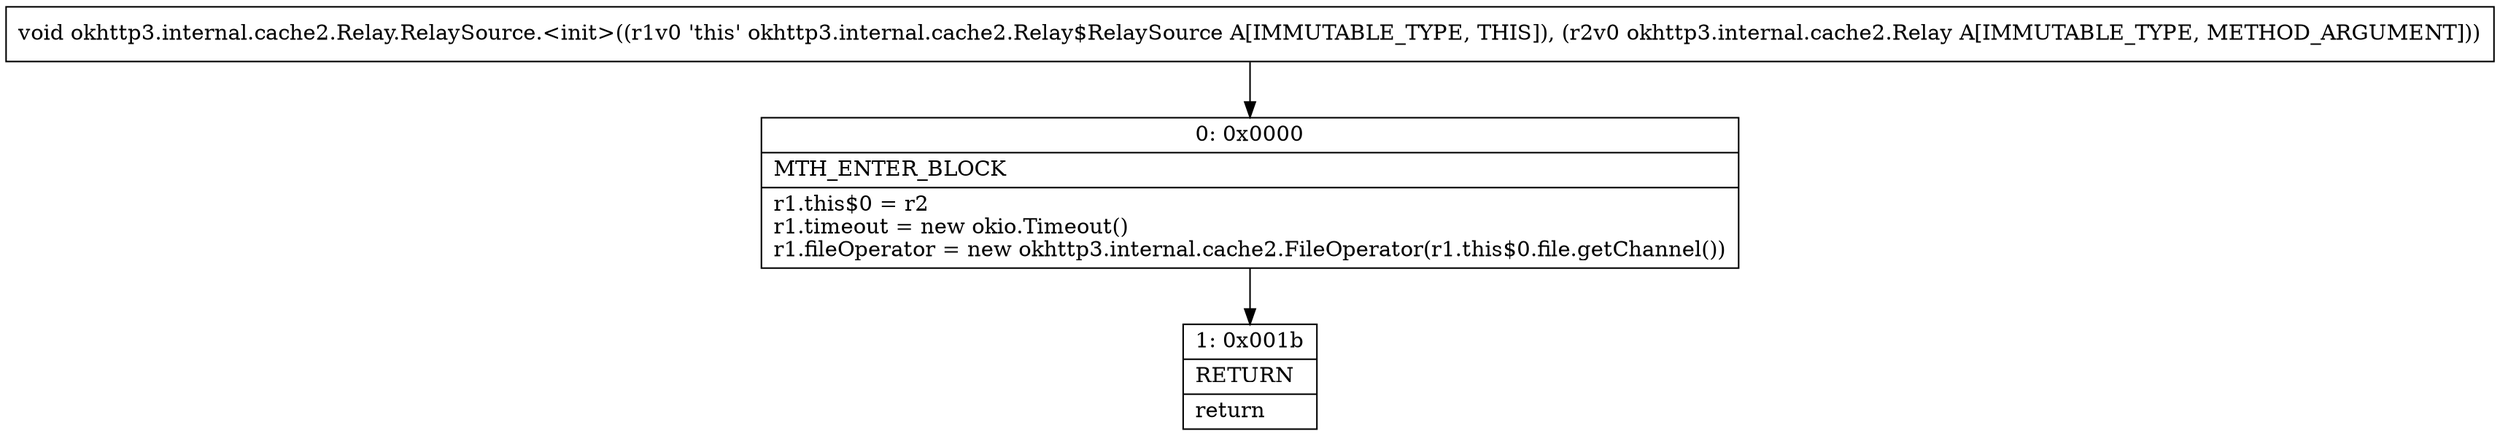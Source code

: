 digraph "CFG forokhttp3.internal.cache2.Relay.RelaySource.\<init\>(Lokhttp3\/internal\/cache2\/Relay;)V" {
Node_0 [shape=record,label="{0\:\ 0x0000|MTH_ENTER_BLOCK\l|r1.this$0 = r2\lr1.timeout = new okio.Timeout()\lr1.fileOperator = new okhttp3.internal.cache2.FileOperator(r1.this$0.file.getChannel())\l}"];
Node_1 [shape=record,label="{1\:\ 0x001b|RETURN\l|return\l}"];
MethodNode[shape=record,label="{void okhttp3.internal.cache2.Relay.RelaySource.\<init\>((r1v0 'this' okhttp3.internal.cache2.Relay$RelaySource A[IMMUTABLE_TYPE, THIS]), (r2v0 okhttp3.internal.cache2.Relay A[IMMUTABLE_TYPE, METHOD_ARGUMENT])) }"];
MethodNode -> Node_0;
Node_0 -> Node_1;
}

